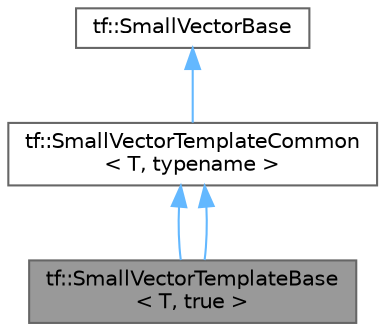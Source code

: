digraph "tf::SmallVectorTemplateBase&lt; T, true &gt;"
{
 // LATEX_PDF_SIZE
  bgcolor="transparent";
  edge [fontname=Helvetica,fontsize=10,labelfontname=Helvetica,labelfontsize=10];
  node [fontname=Helvetica,fontsize=10,shape=box,height=0.2,width=0.4];
  Node1 [id="Node000001",label="tf::SmallVectorTemplateBase\l\< T, true \>",height=0.2,width=0.4,color="gray40", fillcolor="grey60", style="filled", fontcolor="black",tooltip=" "];
  Node2 -> Node1 [id="edge1_Node000001_Node000002",dir="back",color="steelblue1",style="solid",tooltip=" "];
  Node2 [id="Node000002",label="tf::SmallVectorTemplateCommon\l\< T, typename \>",height=0.2,width=0.4,color="gray40", fillcolor="white", style="filled",URL="$classtf_1_1_small_vector_template_common.html",tooltip=" "];
  Node3 -> Node2 [id="edge2_Node000002_Node000003",dir="back",color="steelblue1",style="solid",tooltip=" "];
  Node3 [id="Node000003",label="tf::SmallVectorBase",height=0.2,width=0.4,color="gray40", fillcolor="white", style="filled",URL="$classtf_1_1_small_vector_base.html",tooltip=" "];
  Node2 -> Node1 [id="edge3_Node000001_Node000002",dir="back",color="steelblue1",style="solid",tooltip=" "];
}
